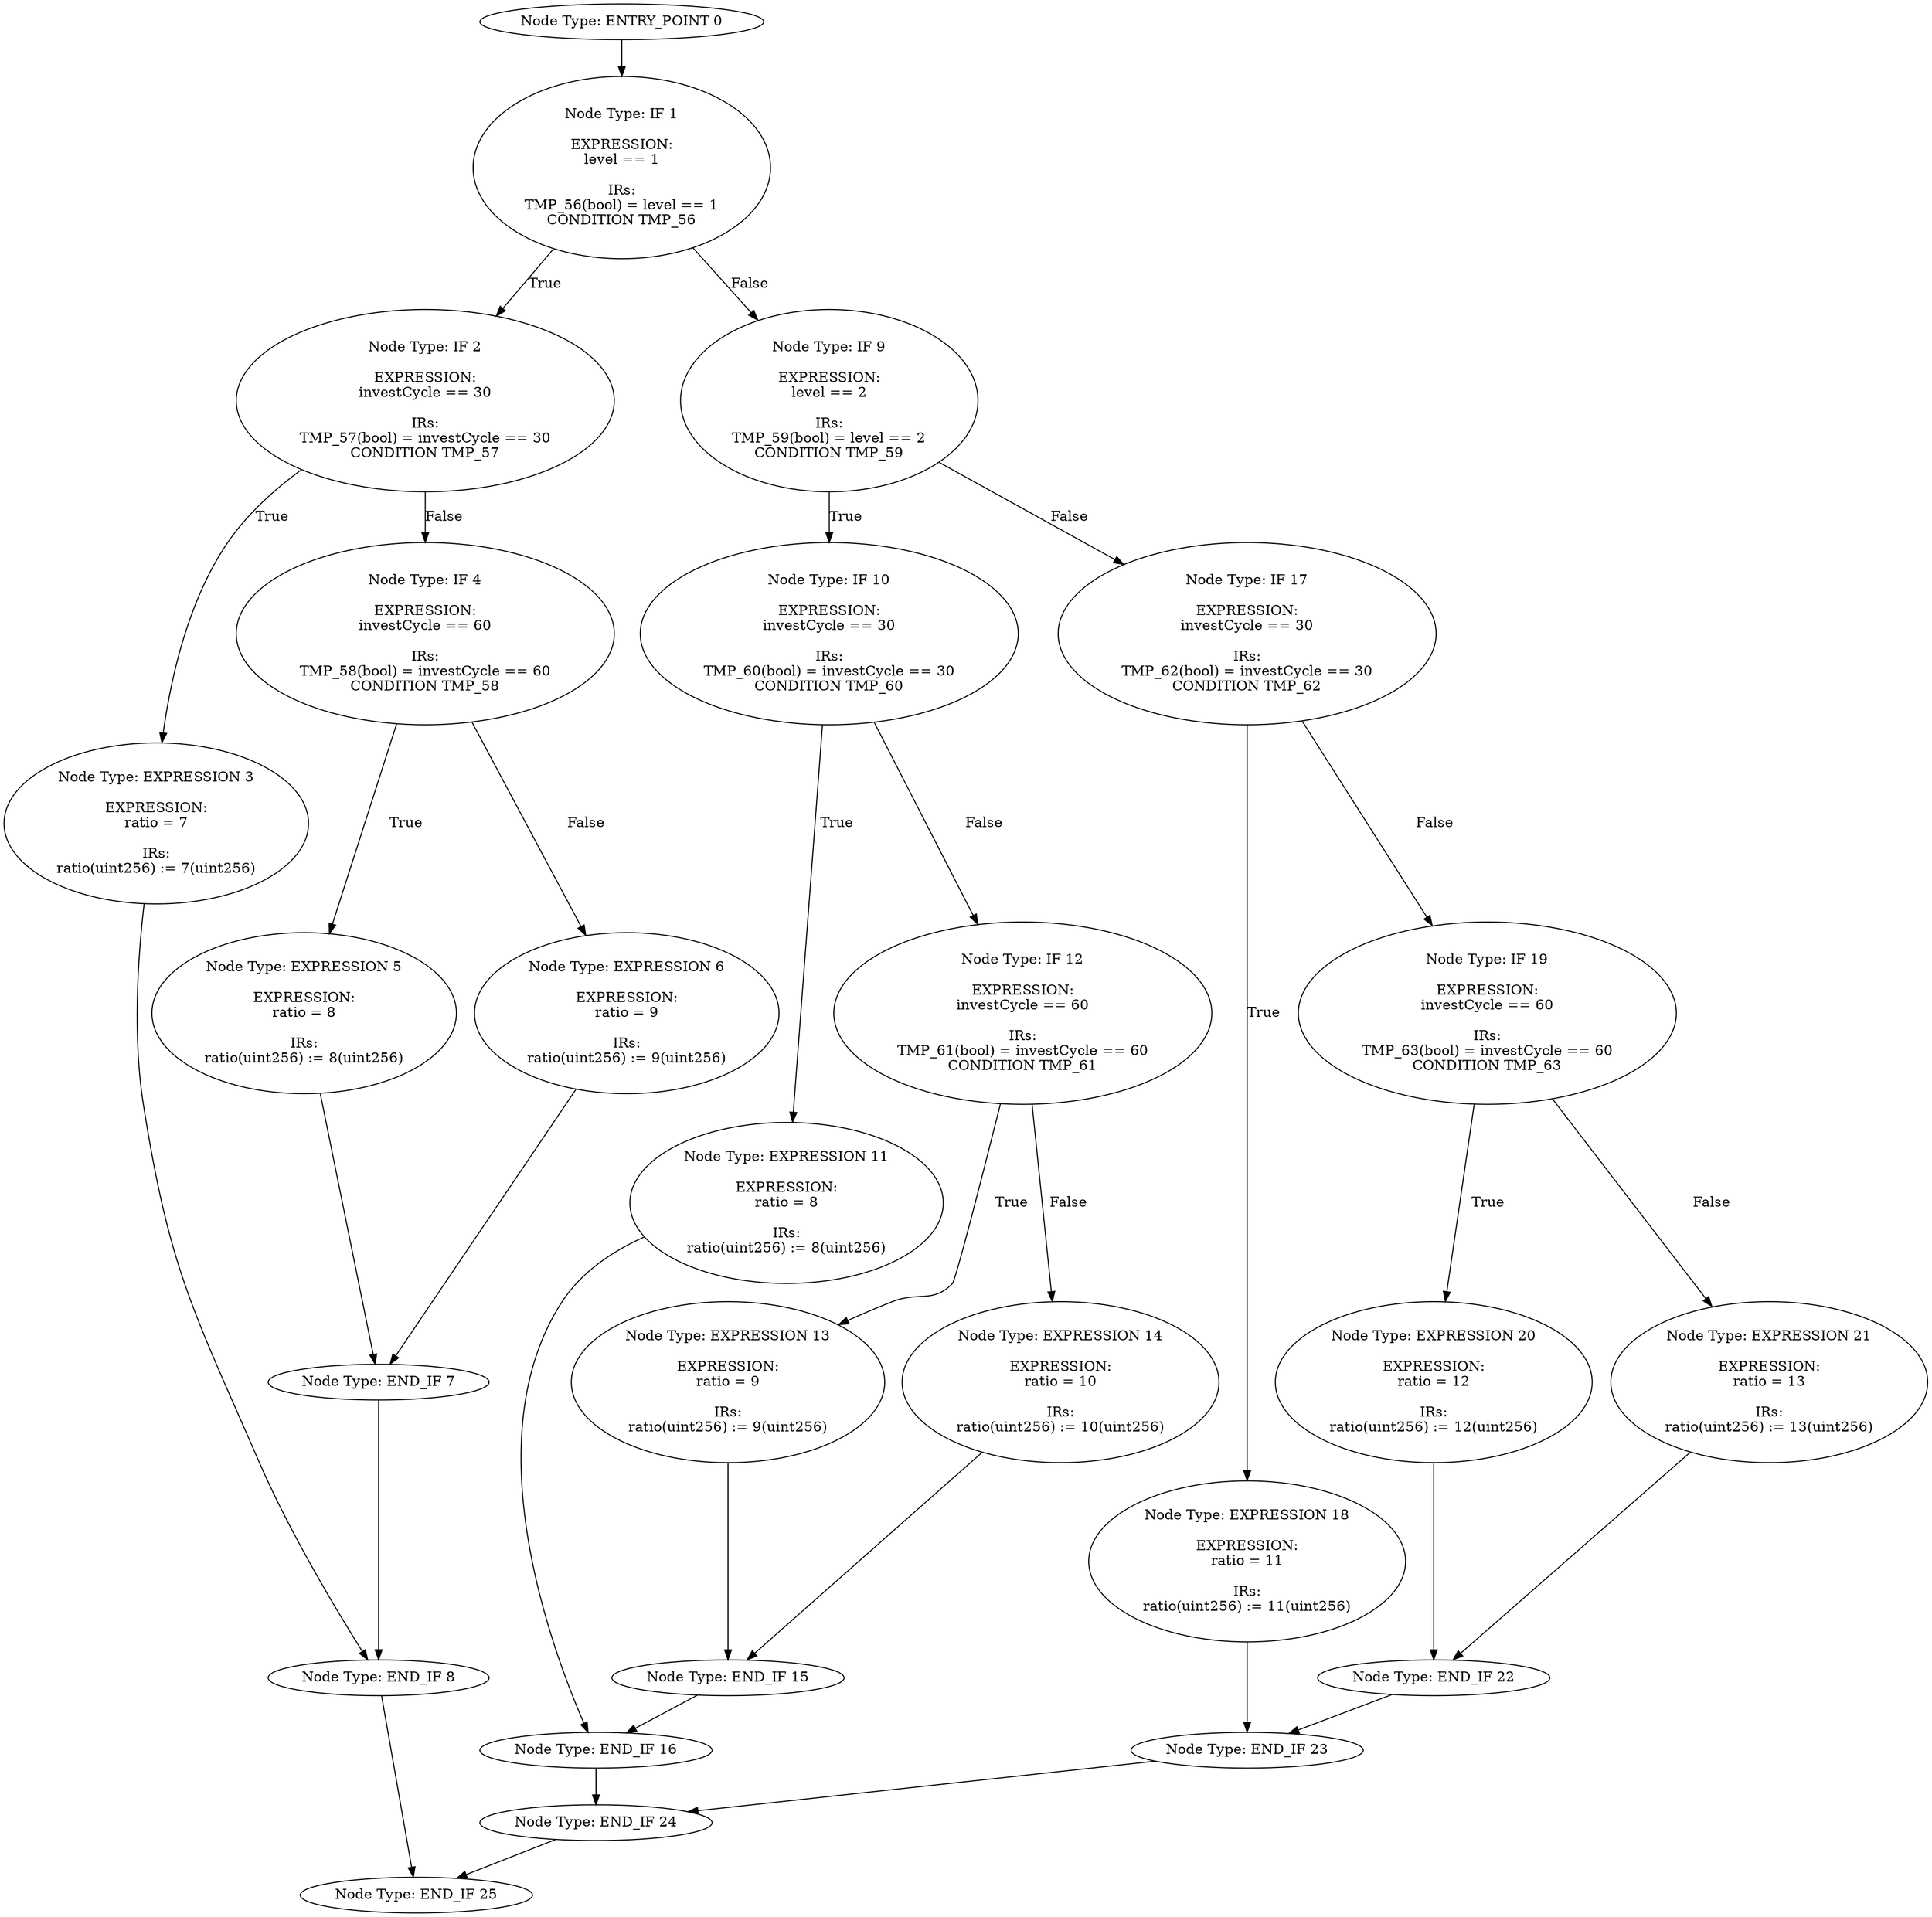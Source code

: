 digraph{
0[label="Node Type: ENTRY_POINT 0
"];
0->1;
1[label="Node Type: IF 1

EXPRESSION:
level == 1

IRs:
TMP_56(bool) = level == 1
CONDITION TMP_56"];
1->2[label="True"];
1->9[label="False"];
2[label="Node Type: IF 2

EXPRESSION:
investCycle == 30

IRs:
TMP_57(bool) = investCycle == 30
CONDITION TMP_57"];
2->3[label="True"];
2->4[label="False"];
3[label="Node Type: EXPRESSION 3

EXPRESSION:
ratio = 7

IRs:
ratio(uint256) := 7(uint256)"];
3->8;
4[label="Node Type: IF 4

EXPRESSION:
investCycle == 60

IRs:
TMP_58(bool) = investCycle == 60
CONDITION TMP_58"];
4->5[label="True"];
4->6[label="False"];
5[label="Node Type: EXPRESSION 5

EXPRESSION:
ratio = 8

IRs:
ratio(uint256) := 8(uint256)"];
5->7;
6[label="Node Type: EXPRESSION 6

EXPRESSION:
ratio = 9

IRs:
ratio(uint256) := 9(uint256)"];
6->7;
7[label="Node Type: END_IF 7
"];
7->8;
8[label="Node Type: END_IF 8
"];
8->25;
9[label="Node Type: IF 9

EXPRESSION:
level == 2

IRs:
TMP_59(bool) = level == 2
CONDITION TMP_59"];
9->10[label="True"];
9->17[label="False"];
10[label="Node Type: IF 10

EXPRESSION:
investCycle == 30

IRs:
TMP_60(bool) = investCycle == 30
CONDITION TMP_60"];
10->11[label="True"];
10->12[label="False"];
11[label="Node Type: EXPRESSION 11

EXPRESSION:
ratio = 8

IRs:
ratio(uint256) := 8(uint256)"];
11->16;
12[label="Node Type: IF 12

EXPRESSION:
investCycle == 60

IRs:
TMP_61(bool) = investCycle == 60
CONDITION TMP_61"];
12->13[label="True"];
12->14[label="False"];
13[label="Node Type: EXPRESSION 13

EXPRESSION:
ratio = 9

IRs:
ratio(uint256) := 9(uint256)"];
13->15;
14[label="Node Type: EXPRESSION 14

EXPRESSION:
ratio = 10

IRs:
ratio(uint256) := 10(uint256)"];
14->15;
15[label="Node Type: END_IF 15
"];
15->16;
16[label="Node Type: END_IF 16
"];
16->24;
17[label="Node Type: IF 17

EXPRESSION:
investCycle == 30

IRs:
TMP_62(bool) = investCycle == 30
CONDITION TMP_62"];
17->18[label="True"];
17->19[label="False"];
18[label="Node Type: EXPRESSION 18

EXPRESSION:
ratio = 11

IRs:
ratio(uint256) := 11(uint256)"];
18->23;
19[label="Node Type: IF 19

EXPRESSION:
investCycle == 60

IRs:
TMP_63(bool) = investCycle == 60
CONDITION TMP_63"];
19->20[label="True"];
19->21[label="False"];
20[label="Node Type: EXPRESSION 20

EXPRESSION:
ratio = 12

IRs:
ratio(uint256) := 12(uint256)"];
20->22;
21[label="Node Type: EXPRESSION 21

EXPRESSION:
ratio = 13

IRs:
ratio(uint256) := 13(uint256)"];
21->22;
22[label="Node Type: END_IF 22
"];
22->23;
23[label="Node Type: END_IF 23
"];
23->24;
24[label="Node Type: END_IF 24
"];
24->25;
25[label="Node Type: END_IF 25
"];
}
